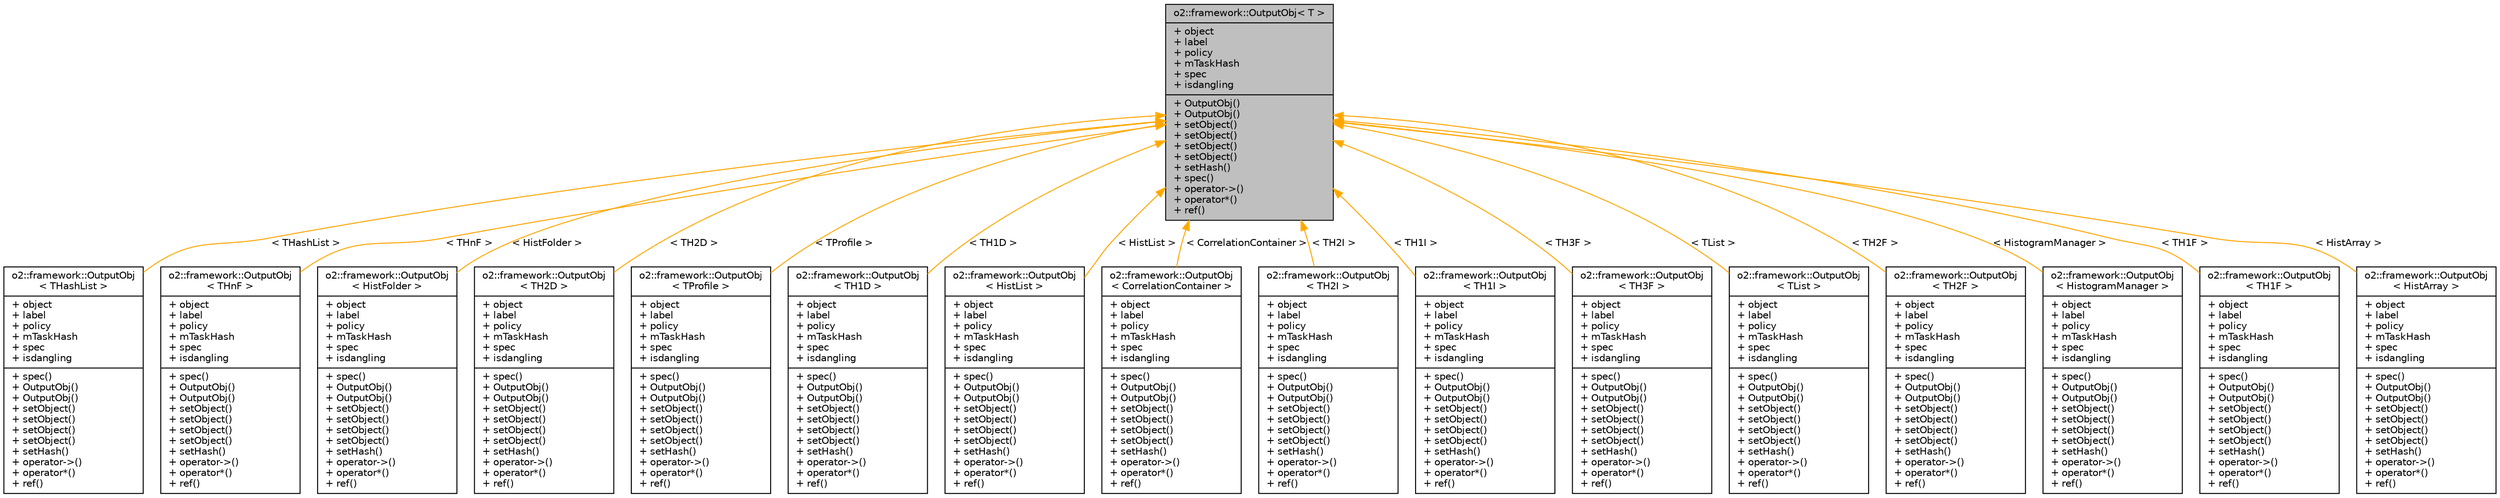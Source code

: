 digraph "o2::framework::OutputObj&lt; T &gt;"
{
 // INTERACTIVE_SVG=YES
  bgcolor="transparent";
  edge [fontname="Helvetica",fontsize="10",labelfontname="Helvetica",labelfontsize="10"];
  node [fontname="Helvetica",fontsize="10",shape=record];
  Node0 [label="{o2::framework::OutputObj\< T \>\n|+ object\l+ label\l+ policy\l+ mTaskHash\l+ spec\l+ isdangling\l|+ OutputObj()\l+ OutputObj()\l+ setObject()\l+ setObject()\l+ setObject()\l+ setObject()\l+ setHash()\l+ spec()\l+ operator-\>()\l+ operator*()\l+ ref()\l}",height=0.2,width=0.4,color="black", fillcolor="grey75", style="filled", fontcolor="black"];
  Node0 -> Node1 [dir="back",color="orange",fontsize="10",style="solid",label=" \< THashList \>" ,fontname="Helvetica"];
  Node1 [label="{o2::framework::OutputObj\l\< THashList \>\n|+ object\l+ label\l+ policy\l+ mTaskHash\l+ spec\l+ isdangling\l|+ spec()\l+ OutputObj()\l+ OutputObj()\l+ setObject()\l+ setObject()\l+ setObject()\l+ setObject()\l+ setHash()\l+ operator-\>()\l+ operator*()\l+ ref()\l}",height=0.2,width=0.4,color="black",URL="$d4/d79/structo2_1_1framework_1_1OutputObj.html"];
  Node0 -> Node2 [dir="back",color="orange",fontsize="10",style="solid",label=" \< THnF \>" ,fontname="Helvetica"];
  Node2 [label="{o2::framework::OutputObj\l\< THnF \>\n|+ object\l+ label\l+ policy\l+ mTaskHash\l+ spec\l+ isdangling\l|+ spec()\l+ OutputObj()\l+ OutputObj()\l+ setObject()\l+ setObject()\l+ setObject()\l+ setObject()\l+ setHash()\l+ operator-\>()\l+ operator*()\l+ ref()\l}",height=0.2,width=0.4,color="black",URL="$d4/d79/structo2_1_1framework_1_1OutputObj.html"];
  Node0 -> Node3 [dir="back",color="orange",fontsize="10",style="solid",label=" \< HistFolder \>" ,fontname="Helvetica"];
  Node3 [label="{o2::framework::OutputObj\l\< HistFolder \>\n|+ object\l+ label\l+ policy\l+ mTaskHash\l+ spec\l+ isdangling\l|+ spec()\l+ OutputObj()\l+ OutputObj()\l+ setObject()\l+ setObject()\l+ setObject()\l+ setObject()\l+ setHash()\l+ operator-\>()\l+ operator*()\l+ ref()\l}",height=0.2,width=0.4,color="black",URL="$d4/d79/structo2_1_1framework_1_1OutputObj.html"];
  Node0 -> Node4 [dir="back",color="orange",fontsize="10",style="solid",label=" \< TH2D \>" ,fontname="Helvetica"];
  Node4 [label="{o2::framework::OutputObj\l\< TH2D \>\n|+ object\l+ label\l+ policy\l+ mTaskHash\l+ spec\l+ isdangling\l|+ spec()\l+ OutputObj()\l+ OutputObj()\l+ setObject()\l+ setObject()\l+ setObject()\l+ setObject()\l+ setHash()\l+ operator-\>()\l+ operator*()\l+ ref()\l}",height=0.2,width=0.4,color="black",URL="$d4/d79/structo2_1_1framework_1_1OutputObj.html"];
  Node0 -> Node5 [dir="back",color="orange",fontsize="10",style="solid",label=" \< TProfile \>" ,fontname="Helvetica"];
  Node5 [label="{o2::framework::OutputObj\l\< TProfile \>\n|+ object\l+ label\l+ policy\l+ mTaskHash\l+ spec\l+ isdangling\l|+ spec()\l+ OutputObj()\l+ OutputObj()\l+ setObject()\l+ setObject()\l+ setObject()\l+ setObject()\l+ setHash()\l+ operator-\>()\l+ operator*()\l+ ref()\l}",height=0.2,width=0.4,color="black",URL="$d4/d79/structo2_1_1framework_1_1OutputObj.html"];
  Node0 -> Node6 [dir="back",color="orange",fontsize="10",style="solid",label=" \< TH1D \>" ,fontname="Helvetica"];
  Node6 [label="{o2::framework::OutputObj\l\< TH1D \>\n|+ object\l+ label\l+ policy\l+ mTaskHash\l+ spec\l+ isdangling\l|+ spec()\l+ OutputObj()\l+ OutputObj()\l+ setObject()\l+ setObject()\l+ setObject()\l+ setObject()\l+ setHash()\l+ operator-\>()\l+ operator*()\l+ ref()\l}",height=0.2,width=0.4,color="black",URL="$d4/d79/structo2_1_1framework_1_1OutputObj.html"];
  Node0 -> Node7 [dir="back",color="orange",fontsize="10",style="solid",label=" \< HistList \>" ,fontname="Helvetica"];
  Node7 [label="{o2::framework::OutputObj\l\< HistList \>\n|+ object\l+ label\l+ policy\l+ mTaskHash\l+ spec\l+ isdangling\l|+ spec()\l+ OutputObj()\l+ OutputObj()\l+ setObject()\l+ setObject()\l+ setObject()\l+ setObject()\l+ setHash()\l+ operator-\>()\l+ operator*()\l+ ref()\l}",height=0.2,width=0.4,color="black",URL="$d4/d79/structo2_1_1framework_1_1OutputObj.html"];
  Node0 -> Node8 [dir="back",color="orange",fontsize="10",style="solid",label=" \< CorrelationContainer \>" ,fontname="Helvetica"];
  Node8 [label="{o2::framework::OutputObj\l\< CorrelationContainer \>\n|+ object\l+ label\l+ policy\l+ mTaskHash\l+ spec\l+ isdangling\l|+ spec()\l+ OutputObj()\l+ OutputObj()\l+ setObject()\l+ setObject()\l+ setObject()\l+ setObject()\l+ setHash()\l+ operator-\>()\l+ operator*()\l+ ref()\l}",height=0.2,width=0.4,color="black",URL="$d4/d79/structo2_1_1framework_1_1OutputObj.html"];
  Node0 -> Node9 [dir="back",color="orange",fontsize="10",style="solid",label=" \< TH2I \>" ,fontname="Helvetica"];
  Node9 [label="{o2::framework::OutputObj\l\< TH2I \>\n|+ object\l+ label\l+ policy\l+ mTaskHash\l+ spec\l+ isdangling\l|+ spec()\l+ OutputObj()\l+ OutputObj()\l+ setObject()\l+ setObject()\l+ setObject()\l+ setObject()\l+ setHash()\l+ operator-\>()\l+ operator*()\l+ ref()\l}",height=0.2,width=0.4,color="black",URL="$d4/d79/structo2_1_1framework_1_1OutputObj.html"];
  Node0 -> Node10 [dir="back",color="orange",fontsize="10",style="solid",label=" \< TH1I \>" ,fontname="Helvetica"];
  Node10 [label="{o2::framework::OutputObj\l\< TH1I \>\n|+ object\l+ label\l+ policy\l+ mTaskHash\l+ spec\l+ isdangling\l|+ spec()\l+ OutputObj()\l+ OutputObj()\l+ setObject()\l+ setObject()\l+ setObject()\l+ setObject()\l+ setHash()\l+ operator-\>()\l+ operator*()\l+ ref()\l}",height=0.2,width=0.4,color="black",URL="$d4/d79/structo2_1_1framework_1_1OutputObj.html"];
  Node0 -> Node11 [dir="back",color="orange",fontsize="10",style="solid",label=" \< TH3F \>" ,fontname="Helvetica"];
  Node11 [label="{o2::framework::OutputObj\l\< TH3F \>\n|+ object\l+ label\l+ policy\l+ mTaskHash\l+ spec\l+ isdangling\l|+ spec()\l+ OutputObj()\l+ OutputObj()\l+ setObject()\l+ setObject()\l+ setObject()\l+ setObject()\l+ setHash()\l+ operator-\>()\l+ operator*()\l+ ref()\l}",height=0.2,width=0.4,color="black",URL="$d4/d79/structo2_1_1framework_1_1OutputObj.html"];
  Node0 -> Node12 [dir="back",color="orange",fontsize="10",style="solid",label=" \< TList \>" ,fontname="Helvetica"];
  Node12 [label="{o2::framework::OutputObj\l\< TList \>\n|+ object\l+ label\l+ policy\l+ mTaskHash\l+ spec\l+ isdangling\l|+ spec()\l+ OutputObj()\l+ OutputObj()\l+ setObject()\l+ setObject()\l+ setObject()\l+ setObject()\l+ setHash()\l+ operator-\>()\l+ operator*()\l+ ref()\l}",height=0.2,width=0.4,color="black",URL="$d4/d79/structo2_1_1framework_1_1OutputObj.html"];
  Node0 -> Node13 [dir="back",color="orange",fontsize="10",style="solid",label=" \< TH2F \>" ,fontname="Helvetica"];
  Node13 [label="{o2::framework::OutputObj\l\< TH2F \>\n|+ object\l+ label\l+ policy\l+ mTaskHash\l+ spec\l+ isdangling\l|+ spec()\l+ OutputObj()\l+ OutputObj()\l+ setObject()\l+ setObject()\l+ setObject()\l+ setObject()\l+ setHash()\l+ operator-\>()\l+ operator*()\l+ ref()\l}",height=0.2,width=0.4,color="black",URL="$d4/d79/structo2_1_1framework_1_1OutputObj.html"];
  Node0 -> Node14 [dir="back",color="orange",fontsize="10",style="solid",label=" \< HistogramManager \>" ,fontname="Helvetica"];
  Node14 [label="{o2::framework::OutputObj\l\< HistogramManager \>\n|+ object\l+ label\l+ policy\l+ mTaskHash\l+ spec\l+ isdangling\l|+ spec()\l+ OutputObj()\l+ OutputObj()\l+ setObject()\l+ setObject()\l+ setObject()\l+ setObject()\l+ setHash()\l+ operator-\>()\l+ operator*()\l+ ref()\l}",height=0.2,width=0.4,color="black",URL="$d4/d79/structo2_1_1framework_1_1OutputObj.html"];
  Node0 -> Node15 [dir="back",color="orange",fontsize="10",style="solid",label=" \< TH1F \>" ,fontname="Helvetica"];
  Node15 [label="{o2::framework::OutputObj\l\< TH1F \>\n|+ object\l+ label\l+ policy\l+ mTaskHash\l+ spec\l+ isdangling\l|+ spec()\l+ OutputObj()\l+ OutputObj()\l+ setObject()\l+ setObject()\l+ setObject()\l+ setObject()\l+ setHash()\l+ operator-\>()\l+ operator*()\l+ ref()\l}",height=0.2,width=0.4,color="black",URL="$d4/d79/structo2_1_1framework_1_1OutputObj.html"];
  Node0 -> Node16 [dir="back",color="orange",fontsize="10",style="solid",label=" \< HistArray \>" ,fontname="Helvetica"];
  Node16 [label="{o2::framework::OutputObj\l\< HistArray \>\n|+ object\l+ label\l+ policy\l+ mTaskHash\l+ spec\l+ isdangling\l|+ spec()\l+ OutputObj()\l+ OutputObj()\l+ setObject()\l+ setObject()\l+ setObject()\l+ setObject()\l+ setHash()\l+ operator-\>()\l+ operator*()\l+ ref()\l}",height=0.2,width=0.4,color="black",URL="$d4/d79/structo2_1_1framework_1_1OutputObj.html"];
}
